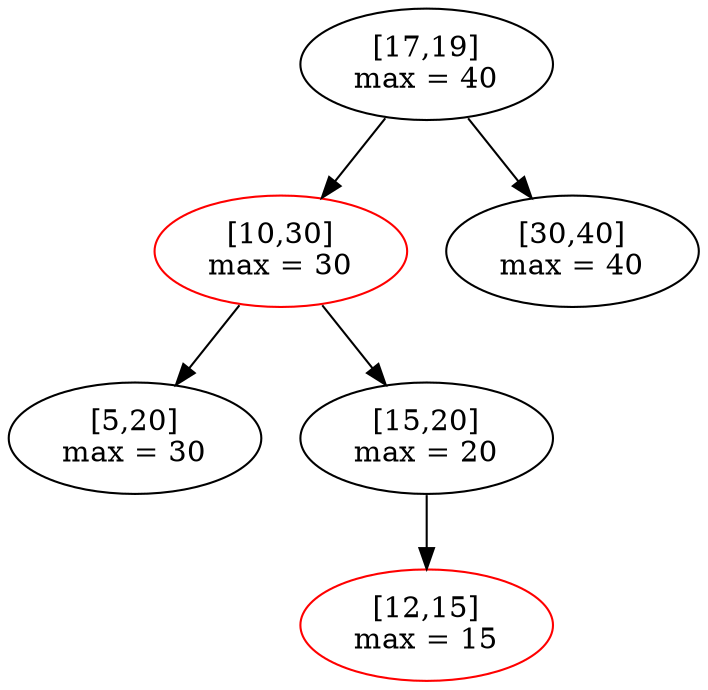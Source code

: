digraph{
17 [label="[17,19]
max = 40", color = black];
17->10;
17->30;
10 [label="[10,30]
max = 30", color = red];
10->5;
10->15;
30 [label="[30,40]
max = 40", color = black];
5 [label="[5,20]
max = 30", color = black];
15 [label="[15,20]
max = 20", color = black];
15->12;
12 [label="[12,15]
max = 15", color = red];
}